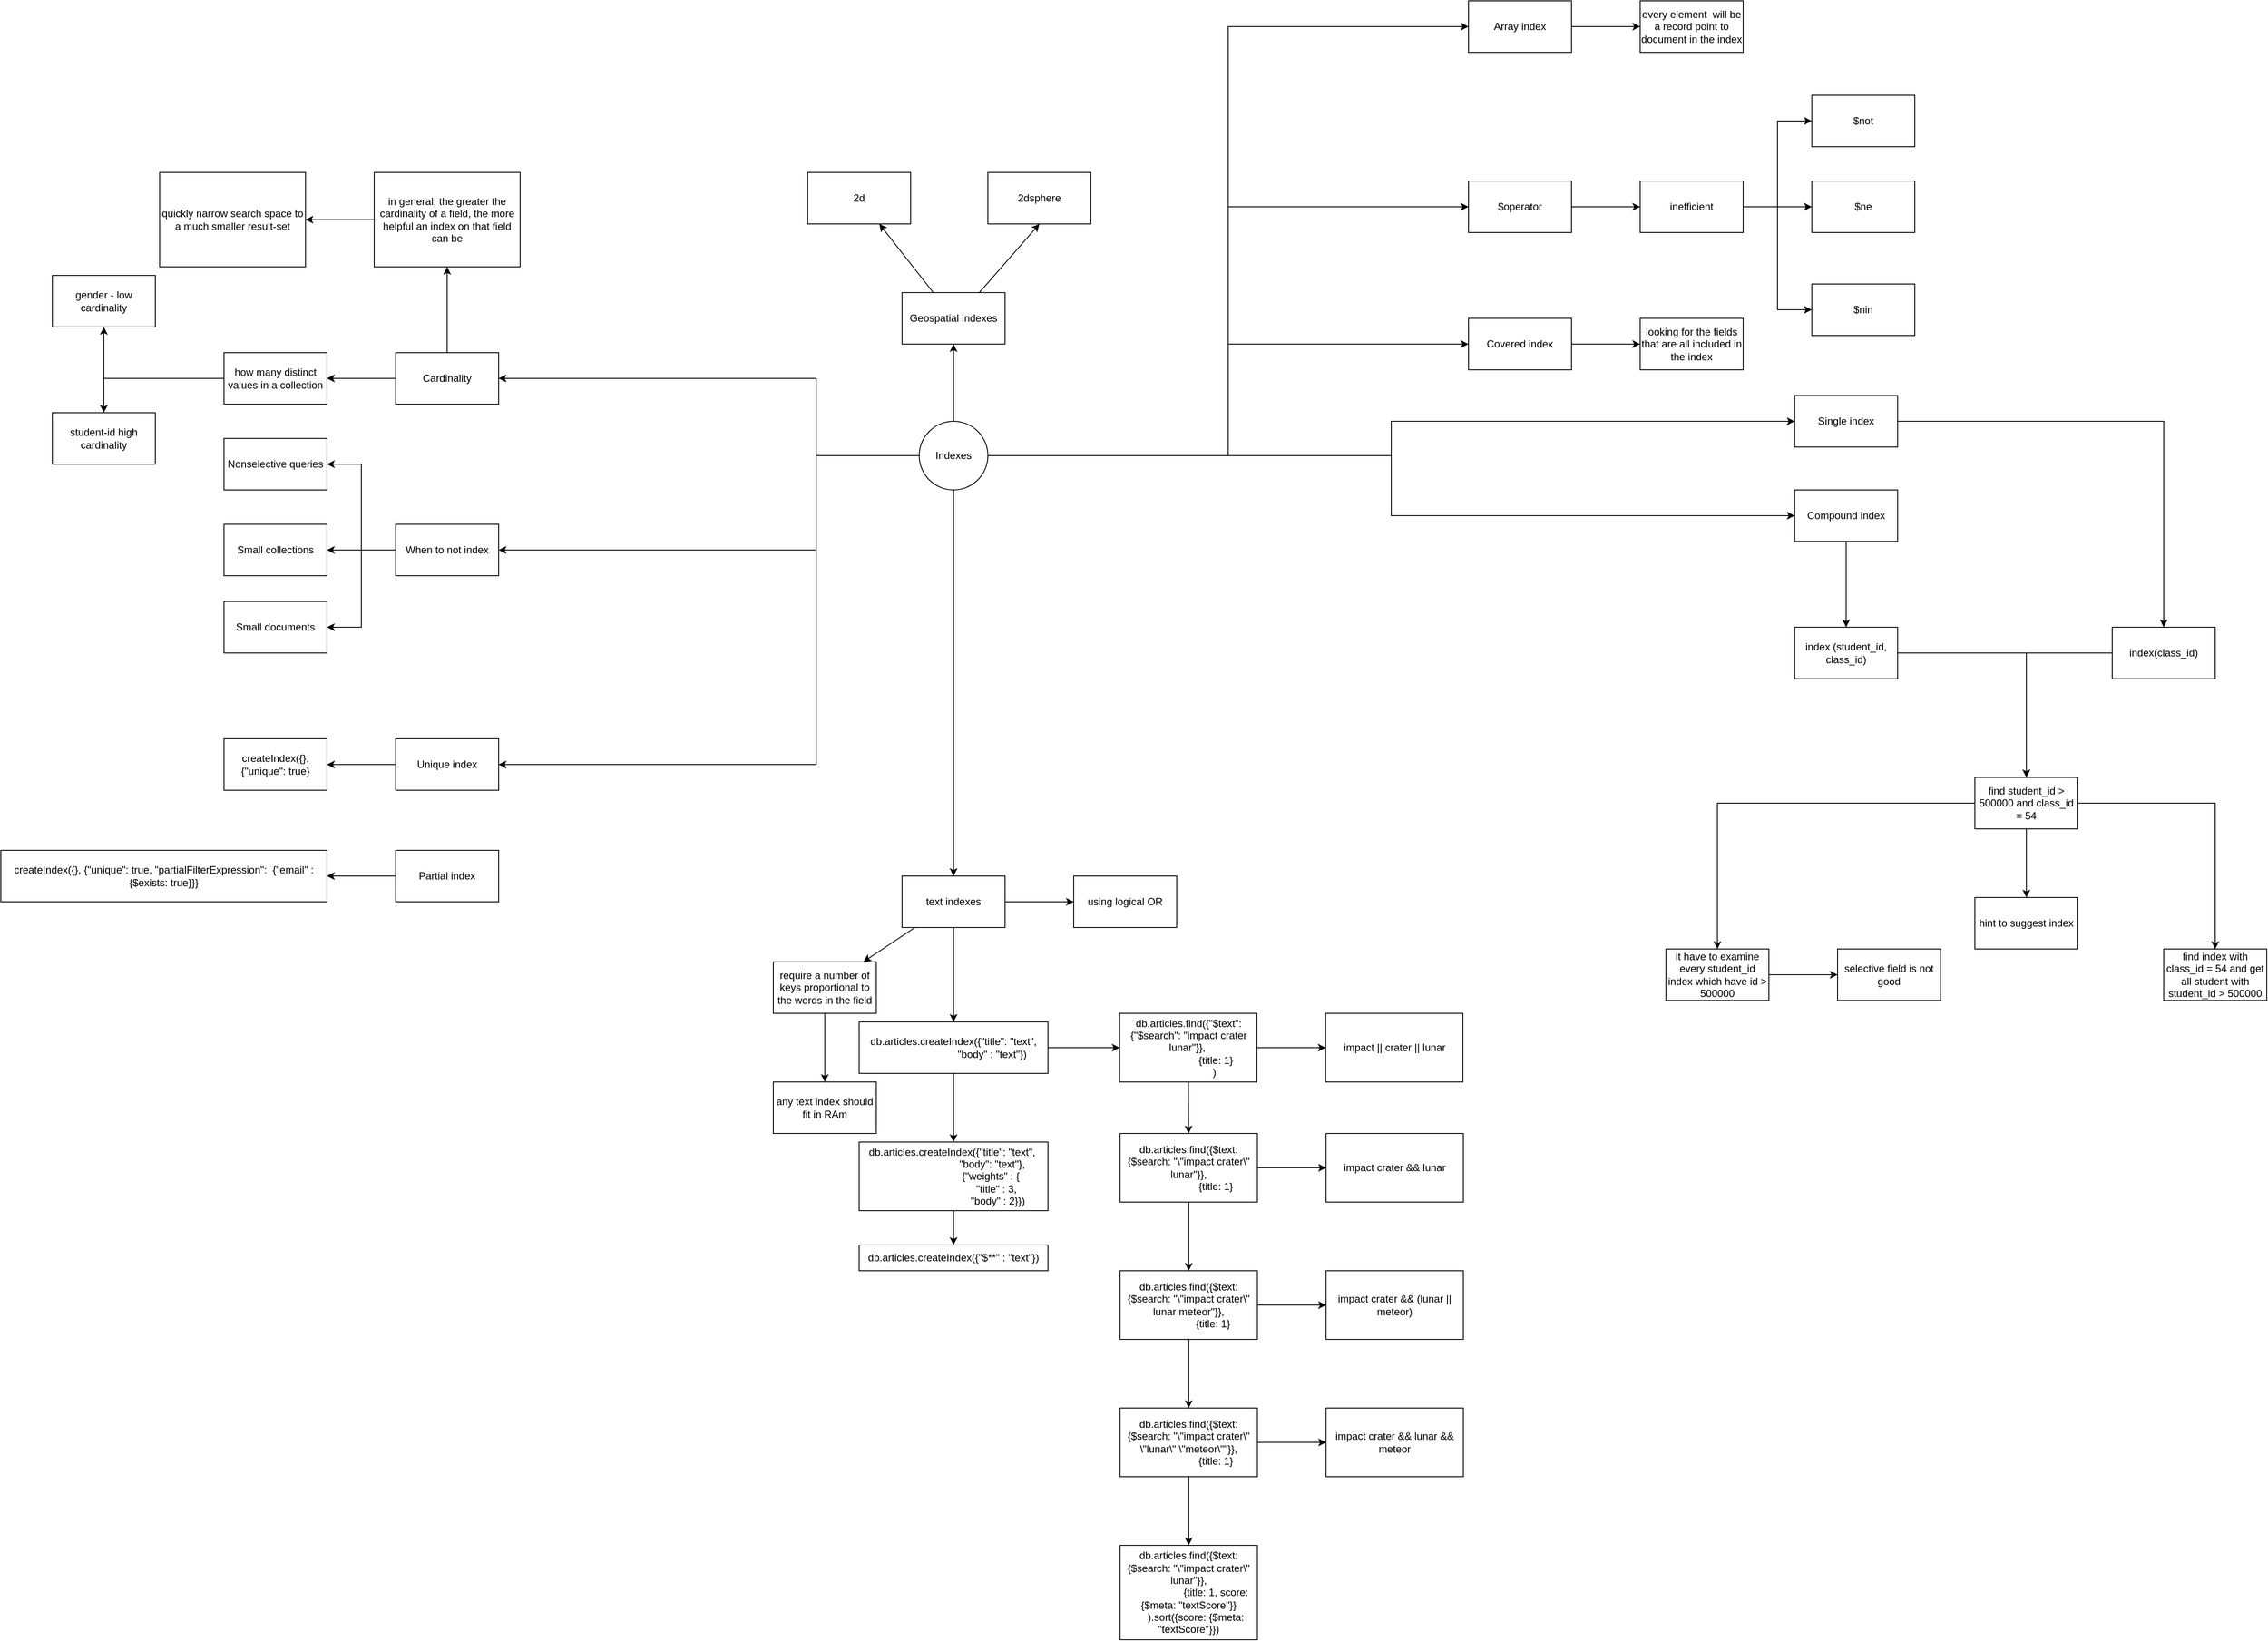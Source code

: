 <mxfile version="15.6.8" type="github">
  <diagram id="x9PyTD_l7O7jyfFpbdGn" name="Page-1">
    <mxGraphModel dx="2352" dy="1807" grid="1" gridSize="10" guides="1" tooltips="1" connect="1" arrows="1" fold="1" page="1" pageScale="1" pageWidth="827" pageHeight="1169" math="0" shadow="0">
      <root>
        <mxCell id="0" />
        <mxCell id="1" parent="0" />
        <mxCell id="wirbpDm7MOYZDWqs8vUN-19" style="edgeStyle=orthogonalEdgeStyle;rounded=0;orthogonalLoop=1;jettySize=auto;html=1;entryX=0.5;entryY=0;entryDx=0;entryDy=0;fontColor=default;" parent="1" source="wirbpDm7MOYZDWqs8vUN-1" target="wirbpDm7MOYZDWqs8vUN-17" edge="1">
          <mxGeometry relative="1" as="geometry" />
        </mxCell>
        <mxCell id="wirbpDm7MOYZDWqs8vUN-1" value="Single index" style="rounded=0;whiteSpace=wrap;html=1;fillColor=default;strokeColor=default;fontColor=default;" parent="1" vertex="1">
          <mxGeometry x="1200" y="140" width="120" height="60" as="geometry" />
        </mxCell>
        <mxCell id="wirbpDm7MOYZDWqs8vUN-3" style="edgeStyle=orthogonalEdgeStyle;rounded=0;orthogonalLoop=1;jettySize=auto;html=1;fontColor=default;" parent="1" source="wirbpDm7MOYZDWqs8vUN-2" target="wirbpDm7MOYZDWqs8vUN-1" edge="1">
          <mxGeometry relative="1" as="geometry" />
        </mxCell>
        <mxCell id="wirbpDm7MOYZDWqs8vUN-6" style="edgeStyle=orthogonalEdgeStyle;rounded=0;orthogonalLoop=1;jettySize=auto;html=1;entryX=0;entryY=0.5;entryDx=0;entryDy=0;fontColor=default;" parent="1" source="wirbpDm7MOYZDWqs8vUN-2" target="wirbpDm7MOYZDWqs8vUN-4" edge="1">
          <mxGeometry relative="1" as="geometry" />
        </mxCell>
        <mxCell id="wirbpDm7MOYZDWqs8vUN-26" style="edgeStyle=orthogonalEdgeStyle;rounded=0;orthogonalLoop=1;jettySize=auto;html=1;entryX=0;entryY=0.5;entryDx=0;entryDy=0;labelBackgroundColor=default;fontColor=default;strokeColor=default;" parent="1" source="wirbpDm7MOYZDWqs8vUN-2" target="wirbpDm7MOYZDWqs8vUN-25" edge="1">
          <mxGeometry relative="1" as="geometry" />
        </mxCell>
        <mxCell id="wirbpDm7MOYZDWqs8vUN-30" style="edgeStyle=orthogonalEdgeStyle;rounded=0;orthogonalLoop=1;jettySize=auto;html=1;entryX=0;entryY=0.5;entryDx=0;entryDy=0;labelBackgroundColor=default;fontColor=default;strokeColor=default;" parent="1" source="wirbpDm7MOYZDWqs8vUN-2" target="wirbpDm7MOYZDWqs8vUN-29" edge="1">
          <mxGeometry relative="1" as="geometry" />
        </mxCell>
        <mxCell id="wirbpDm7MOYZDWqs8vUN-42" style="edgeStyle=orthogonalEdgeStyle;rounded=0;orthogonalLoop=1;jettySize=auto;html=1;entryX=0;entryY=0.5;entryDx=0;entryDy=0;labelBackgroundColor=default;fontColor=default;strokeColor=default;" parent="1" source="wirbpDm7MOYZDWqs8vUN-2" target="wirbpDm7MOYZDWqs8vUN-39" edge="1">
          <mxGeometry relative="1" as="geometry" />
        </mxCell>
        <mxCell id="wirbpDm7MOYZDWqs8vUN-44" value="" style="edgeStyle=orthogonalEdgeStyle;rounded=0;orthogonalLoop=1;jettySize=auto;html=1;labelBackgroundColor=default;fontColor=default;strokeColor=default;" parent="1" source="wirbpDm7MOYZDWqs8vUN-2" target="wirbpDm7MOYZDWqs8vUN-43" edge="1">
          <mxGeometry relative="1" as="geometry">
            <Array as="points">
              <mxPoint x="60" y="210" />
              <mxPoint x="60" y="120" />
            </Array>
          </mxGeometry>
        </mxCell>
        <mxCell id="wirbpDm7MOYZDWqs8vUN-58" style="edgeStyle=orthogonalEdgeStyle;rounded=0;orthogonalLoop=1;jettySize=auto;html=1;entryX=1;entryY=0.5;entryDx=0;entryDy=0;labelBackgroundColor=default;fontColor=default;strokeColor=default;" parent="1" source="wirbpDm7MOYZDWqs8vUN-2" target="wirbpDm7MOYZDWqs8vUN-57" edge="1">
          <mxGeometry relative="1" as="geometry">
            <Array as="points">
              <mxPoint x="60" y="210" />
              <mxPoint x="60" y="320" />
            </Array>
          </mxGeometry>
        </mxCell>
        <mxCell id="wirbpDm7MOYZDWqs8vUN-66" style="edgeStyle=orthogonalEdgeStyle;rounded=0;orthogonalLoop=1;jettySize=auto;html=1;entryX=1;entryY=0.5;entryDx=0;entryDy=0;labelBackgroundColor=default;fontColor=default;strokeColor=default;" parent="1" source="wirbpDm7MOYZDWqs8vUN-2" target="wirbpDm7MOYZDWqs8vUN-65" edge="1">
          <mxGeometry relative="1" as="geometry">
            <Array as="points">
              <mxPoint x="60" y="210" />
              <mxPoint x="60" y="570" />
            </Array>
          </mxGeometry>
        </mxCell>
        <mxCell id="LC0DRSvPRicTg7k94NOp-2" value="" style="edgeStyle=orthogonalEdgeStyle;rounded=0;orthogonalLoop=1;jettySize=auto;html=1;" edge="1" parent="1" source="wirbpDm7MOYZDWqs8vUN-2" target="LC0DRSvPRicTg7k94NOp-1">
          <mxGeometry relative="1" as="geometry" />
        </mxCell>
        <mxCell id="LC0DRSvPRicTg7k94NOp-8" value="" style="edgeStyle=none;rounded=0;orthogonalLoop=1;jettySize=auto;html=1;" edge="1" parent="1" source="wirbpDm7MOYZDWqs8vUN-2" target="LC0DRSvPRicTg7k94NOp-7">
          <mxGeometry relative="1" as="geometry" />
        </mxCell>
        <mxCell id="wirbpDm7MOYZDWqs8vUN-2" value="Indexes" style="ellipse;whiteSpace=wrap;html=1;aspect=fixed;fillColor=default;strokeColor=default;fontColor=default;" parent="1" vertex="1">
          <mxGeometry x="180" y="170" width="80" height="80" as="geometry" />
        </mxCell>
        <mxCell id="wirbpDm7MOYZDWqs8vUN-8" value="" style="edgeStyle=orthogonalEdgeStyle;rounded=0;orthogonalLoop=1;jettySize=auto;html=1;fontColor=default;" parent="1" source="wirbpDm7MOYZDWqs8vUN-4" target="wirbpDm7MOYZDWqs8vUN-7" edge="1">
          <mxGeometry relative="1" as="geometry" />
        </mxCell>
        <mxCell id="wirbpDm7MOYZDWqs8vUN-4" value="Compound index" style="rounded=0;whiteSpace=wrap;html=1;fillColor=default;strokeColor=default;fontColor=default;" parent="1" vertex="1">
          <mxGeometry x="1200" y="250" width="120" height="60" as="geometry" />
        </mxCell>
        <mxCell id="wirbpDm7MOYZDWqs8vUN-10" value="" style="edgeStyle=orthogonalEdgeStyle;rounded=0;orthogonalLoop=1;jettySize=auto;html=1;fontColor=default;" parent="1" source="wirbpDm7MOYZDWqs8vUN-7" target="wirbpDm7MOYZDWqs8vUN-9" edge="1">
          <mxGeometry relative="1" as="geometry" />
        </mxCell>
        <mxCell id="wirbpDm7MOYZDWqs8vUN-7" value="index (student_id, class_id)" style="rounded=0;whiteSpace=wrap;html=1;fillColor=default;strokeColor=default;fontColor=default;" parent="1" vertex="1">
          <mxGeometry x="1200" y="410" width="120" height="60" as="geometry" />
        </mxCell>
        <mxCell id="wirbpDm7MOYZDWqs8vUN-12" value="" style="edgeStyle=orthogonalEdgeStyle;rounded=0;orthogonalLoop=1;jettySize=auto;html=1;fontColor=default;entryX=0.5;entryY=0;entryDx=0;entryDy=0;strokeColor=default;labelBackgroundColor=default;" parent="1" source="wirbpDm7MOYZDWqs8vUN-9" target="wirbpDm7MOYZDWqs8vUN-13" edge="1">
          <mxGeometry relative="1" as="geometry">
            <mxPoint x="1170" y="675" as="targetPoint" />
          </mxGeometry>
        </mxCell>
        <mxCell id="wirbpDm7MOYZDWqs8vUN-22" value="" style="edgeStyle=orthogonalEdgeStyle;rounded=0;orthogonalLoop=1;jettySize=auto;html=1;labelBackgroundColor=default;fontColor=default;strokeColor=default;" parent="1" source="wirbpDm7MOYZDWqs8vUN-9" target="wirbpDm7MOYZDWqs8vUN-21" edge="1">
          <mxGeometry relative="1" as="geometry" />
        </mxCell>
        <mxCell id="wirbpDm7MOYZDWqs8vUN-24" value="" style="edgeStyle=orthogonalEdgeStyle;rounded=0;orthogonalLoop=1;jettySize=auto;html=1;labelBackgroundColor=default;fontColor=default;strokeColor=default;" parent="1" source="wirbpDm7MOYZDWqs8vUN-9" target="wirbpDm7MOYZDWqs8vUN-23" edge="1">
          <mxGeometry relative="1" as="geometry" />
        </mxCell>
        <mxCell id="wirbpDm7MOYZDWqs8vUN-9" value="find student_id &amp;gt; 500000 and class_id = 54" style="rounded=0;whiteSpace=wrap;html=1;fillColor=default;strokeColor=default;fontColor=default;" parent="1" vertex="1">
          <mxGeometry x="1410" y="585" width="120" height="60" as="geometry" />
        </mxCell>
        <mxCell id="wirbpDm7MOYZDWqs8vUN-16" value="" style="edgeStyle=orthogonalEdgeStyle;rounded=0;orthogonalLoop=1;jettySize=auto;html=1;fontColor=default;strokeColor=default;labelBackgroundColor=default;" parent="1" source="wirbpDm7MOYZDWqs8vUN-13" target="wirbpDm7MOYZDWqs8vUN-15" edge="1">
          <mxGeometry relative="1" as="geometry" />
        </mxCell>
        <mxCell id="wirbpDm7MOYZDWqs8vUN-13" value="it have to examine every student_id index which have id &amp;gt; 500000" style="rounded=0;whiteSpace=wrap;html=1;fillColor=default;strokeColor=default;fontColor=default;labelBackgroundColor=default;" parent="1" vertex="1">
          <mxGeometry x="1050" y="785" width="120" height="60" as="geometry" />
        </mxCell>
        <mxCell id="wirbpDm7MOYZDWqs8vUN-15" value="selective field is not good" style="rounded=0;whiteSpace=wrap;html=1;fillColor=default;strokeColor=default;fontColor=default;labelBackgroundColor=default;" parent="1" vertex="1">
          <mxGeometry x="1250" y="785" width="120" height="60" as="geometry" />
        </mxCell>
        <mxCell id="wirbpDm7MOYZDWqs8vUN-20" style="edgeStyle=orthogonalEdgeStyle;rounded=0;orthogonalLoop=1;jettySize=auto;html=1;entryX=0.5;entryY=0;entryDx=0;entryDy=0;labelBackgroundColor=default;fontColor=default;strokeColor=default;" parent="1" source="wirbpDm7MOYZDWqs8vUN-17" target="wirbpDm7MOYZDWqs8vUN-9" edge="1">
          <mxGeometry relative="1" as="geometry" />
        </mxCell>
        <mxCell id="wirbpDm7MOYZDWqs8vUN-17" value="index(class_id)" style="rounded=0;whiteSpace=wrap;html=1;fillColor=default;strokeColor=default;fontColor=default;" parent="1" vertex="1">
          <mxGeometry x="1570" y="410" width="120" height="60" as="geometry" />
        </mxCell>
        <mxCell id="wirbpDm7MOYZDWqs8vUN-21" value="find index with class_id = 54 and get all student with student_id &amp;gt; 500000" style="rounded=0;whiteSpace=wrap;html=1;fillColor=default;strokeColor=default;fontColor=default;" parent="1" vertex="1">
          <mxGeometry x="1630" y="785" width="120" height="60" as="geometry" />
        </mxCell>
        <mxCell id="wirbpDm7MOYZDWqs8vUN-23" value="hint to suggest index" style="rounded=0;whiteSpace=wrap;html=1;fillColor=default;strokeColor=default;fontColor=default;" parent="1" vertex="1">
          <mxGeometry x="1410" y="725" width="120" height="60" as="geometry" />
        </mxCell>
        <mxCell id="wirbpDm7MOYZDWqs8vUN-28" value="" style="edgeStyle=orthogonalEdgeStyle;rounded=0;orthogonalLoop=1;jettySize=auto;html=1;labelBackgroundColor=default;fontColor=default;strokeColor=default;" parent="1" source="wirbpDm7MOYZDWqs8vUN-25" target="wirbpDm7MOYZDWqs8vUN-27" edge="1">
          <mxGeometry relative="1" as="geometry" />
        </mxCell>
        <mxCell id="wirbpDm7MOYZDWqs8vUN-25" value="Covered index" style="rounded=0;whiteSpace=wrap;html=1;fillColor=default;strokeColor=default;fontColor=default;" parent="1" vertex="1">
          <mxGeometry x="820" y="50" width="120" height="60" as="geometry" />
        </mxCell>
        <mxCell id="wirbpDm7MOYZDWqs8vUN-27" value="looking for the fields that are all included in the index" style="rounded=0;whiteSpace=wrap;html=1;fillColor=default;strokeColor=default;fontColor=default;" parent="1" vertex="1">
          <mxGeometry x="1020" y="50" width="120" height="60" as="geometry" />
        </mxCell>
        <mxCell id="wirbpDm7MOYZDWqs8vUN-32" value="" style="edgeStyle=orthogonalEdgeStyle;rounded=0;orthogonalLoop=1;jettySize=auto;html=1;labelBackgroundColor=default;fontColor=default;strokeColor=default;" parent="1" source="wirbpDm7MOYZDWqs8vUN-29" target="wirbpDm7MOYZDWqs8vUN-31" edge="1">
          <mxGeometry relative="1" as="geometry" />
        </mxCell>
        <mxCell id="wirbpDm7MOYZDWqs8vUN-29" value="$operator" style="rounded=0;whiteSpace=wrap;html=1;fillColor=default;strokeColor=default;fontColor=default;" parent="1" vertex="1">
          <mxGeometry x="820" y="-110" width="120" height="60" as="geometry" />
        </mxCell>
        <mxCell id="wirbpDm7MOYZDWqs8vUN-34" value="" style="edgeStyle=orthogonalEdgeStyle;rounded=0;orthogonalLoop=1;jettySize=auto;html=1;labelBackgroundColor=default;fontColor=default;strokeColor=default;" parent="1" source="wirbpDm7MOYZDWqs8vUN-31" target="wirbpDm7MOYZDWqs8vUN-33" edge="1">
          <mxGeometry relative="1" as="geometry" />
        </mxCell>
        <mxCell id="wirbpDm7MOYZDWqs8vUN-37" style="edgeStyle=orthogonalEdgeStyle;rounded=0;orthogonalLoop=1;jettySize=auto;html=1;entryX=0;entryY=0.5;entryDx=0;entryDy=0;labelBackgroundColor=default;fontColor=default;strokeColor=default;" parent="1" source="wirbpDm7MOYZDWqs8vUN-31" target="wirbpDm7MOYZDWqs8vUN-35" edge="1">
          <mxGeometry relative="1" as="geometry" />
        </mxCell>
        <mxCell id="wirbpDm7MOYZDWqs8vUN-38" style="edgeStyle=orthogonalEdgeStyle;rounded=0;orthogonalLoop=1;jettySize=auto;html=1;entryX=0;entryY=0.5;entryDx=0;entryDy=0;labelBackgroundColor=default;fontColor=default;strokeColor=default;" parent="1" source="wirbpDm7MOYZDWqs8vUN-31" target="wirbpDm7MOYZDWqs8vUN-36" edge="1">
          <mxGeometry relative="1" as="geometry" />
        </mxCell>
        <mxCell id="wirbpDm7MOYZDWqs8vUN-31" value="inefficient" style="rounded=0;whiteSpace=wrap;html=1;fillColor=default;strokeColor=default;fontColor=default;" parent="1" vertex="1">
          <mxGeometry x="1020" y="-110" width="120" height="60" as="geometry" />
        </mxCell>
        <mxCell id="wirbpDm7MOYZDWqs8vUN-33" value="$ne" style="rounded=0;whiteSpace=wrap;html=1;fillColor=default;strokeColor=default;fontColor=default;" parent="1" vertex="1">
          <mxGeometry x="1220" y="-110" width="120" height="60" as="geometry" />
        </mxCell>
        <mxCell id="wirbpDm7MOYZDWqs8vUN-35" value="$not" style="rounded=0;whiteSpace=wrap;html=1;fillColor=default;strokeColor=default;fontColor=default;" parent="1" vertex="1">
          <mxGeometry x="1220" y="-210" width="120" height="60" as="geometry" />
        </mxCell>
        <mxCell id="wirbpDm7MOYZDWqs8vUN-36" value="$nin" style="rounded=0;whiteSpace=wrap;html=1;fillColor=default;strokeColor=default;fontColor=default;" parent="1" vertex="1">
          <mxGeometry x="1220" y="10" width="120" height="60" as="geometry" />
        </mxCell>
        <mxCell id="wirbpDm7MOYZDWqs8vUN-41" value="" style="edgeStyle=orthogonalEdgeStyle;rounded=0;orthogonalLoop=1;jettySize=auto;html=1;labelBackgroundColor=default;fontColor=default;strokeColor=default;" parent="1" source="wirbpDm7MOYZDWqs8vUN-39" target="wirbpDm7MOYZDWqs8vUN-40" edge="1">
          <mxGeometry relative="1" as="geometry" />
        </mxCell>
        <mxCell id="wirbpDm7MOYZDWqs8vUN-39" value="Array index" style="rounded=0;whiteSpace=wrap;html=1;fillColor=default;strokeColor=default;fontColor=default;" parent="1" vertex="1">
          <mxGeometry x="820" y="-320" width="120" height="60" as="geometry" />
        </mxCell>
        <mxCell id="wirbpDm7MOYZDWqs8vUN-40" value="every element&amp;nbsp; will be a record point to document in the index" style="rounded=0;whiteSpace=wrap;html=1;fillColor=default;strokeColor=default;fontColor=default;" parent="1" vertex="1">
          <mxGeometry x="1020" y="-320" width="120" height="60" as="geometry" />
        </mxCell>
        <mxCell id="wirbpDm7MOYZDWqs8vUN-46" value="" style="edgeStyle=orthogonalEdgeStyle;rounded=0;orthogonalLoop=1;jettySize=auto;html=1;labelBackgroundColor=default;fontColor=default;strokeColor=default;" parent="1" source="wirbpDm7MOYZDWqs8vUN-43" target="wirbpDm7MOYZDWqs8vUN-45" edge="1">
          <mxGeometry relative="1" as="geometry" />
        </mxCell>
        <mxCell id="wirbpDm7MOYZDWqs8vUN-53" value="" style="edgeStyle=orthogonalEdgeStyle;rounded=0;orthogonalLoop=1;jettySize=auto;html=1;labelBackgroundColor=default;fontColor=default;strokeColor=default;" parent="1" source="wirbpDm7MOYZDWqs8vUN-43" target="wirbpDm7MOYZDWqs8vUN-52" edge="1">
          <mxGeometry relative="1" as="geometry" />
        </mxCell>
        <mxCell id="wirbpDm7MOYZDWqs8vUN-43" value="Cardinality" style="whiteSpace=wrap;html=1;fillColor=default;strokeColor=default;fontColor=default;" parent="1" vertex="1">
          <mxGeometry x="-430" y="90" width="120" height="60" as="geometry" />
        </mxCell>
        <mxCell id="wirbpDm7MOYZDWqs8vUN-48" value="" style="edgeStyle=orthogonalEdgeStyle;rounded=0;orthogonalLoop=1;jettySize=auto;html=1;labelBackgroundColor=default;fontColor=default;strokeColor=default;" parent="1" source="wirbpDm7MOYZDWqs8vUN-45" target="wirbpDm7MOYZDWqs8vUN-47" edge="1">
          <mxGeometry relative="1" as="geometry" />
        </mxCell>
        <mxCell id="wirbpDm7MOYZDWqs8vUN-51" style="edgeStyle=orthogonalEdgeStyle;rounded=0;orthogonalLoop=1;jettySize=auto;html=1;entryX=0.5;entryY=0;entryDx=0;entryDy=0;labelBackgroundColor=default;fontColor=default;strokeColor=default;" parent="1" source="wirbpDm7MOYZDWqs8vUN-45" target="wirbpDm7MOYZDWqs8vUN-50" edge="1">
          <mxGeometry relative="1" as="geometry" />
        </mxCell>
        <mxCell id="wirbpDm7MOYZDWqs8vUN-45" value="how many distinct values in a collection" style="whiteSpace=wrap;html=1;fillColor=default;strokeColor=default;fontColor=default;" parent="1" vertex="1">
          <mxGeometry x="-630" y="90" width="120" height="60" as="geometry" />
        </mxCell>
        <mxCell id="wirbpDm7MOYZDWqs8vUN-47" value="gender - low cardinality" style="whiteSpace=wrap;html=1;fillColor=default;strokeColor=default;fontColor=default;" parent="1" vertex="1">
          <mxGeometry x="-830" width="120" height="60" as="geometry" />
        </mxCell>
        <mxCell id="wirbpDm7MOYZDWqs8vUN-50" value="student-id high cardinality" style="whiteSpace=wrap;html=1;fillColor=default;strokeColor=default;fontColor=default;" parent="1" vertex="1">
          <mxGeometry x="-830" y="160" width="120" height="60" as="geometry" />
        </mxCell>
        <mxCell id="wirbpDm7MOYZDWqs8vUN-56" value="" style="edgeStyle=orthogonalEdgeStyle;rounded=0;orthogonalLoop=1;jettySize=auto;html=1;labelBackgroundColor=default;fontColor=default;strokeColor=default;" parent="1" source="wirbpDm7MOYZDWqs8vUN-52" target="wirbpDm7MOYZDWqs8vUN-55" edge="1">
          <mxGeometry relative="1" as="geometry" />
        </mxCell>
        <mxCell id="wirbpDm7MOYZDWqs8vUN-52" value="in general, the greater the cardinality of a field, the more helpful an index on that field can be" style="whiteSpace=wrap;html=1;fillColor=default;strokeColor=default;fontColor=default;" parent="1" vertex="1">
          <mxGeometry x="-455" y="-120" width="170" height="110" as="geometry" />
        </mxCell>
        <mxCell id="wirbpDm7MOYZDWqs8vUN-55" value="quickly narrow search space to a much smaller result-set" style="whiteSpace=wrap;html=1;fillColor=default;strokeColor=default;fontColor=default;" parent="1" vertex="1">
          <mxGeometry x="-705" y="-120" width="170" height="110" as="geometry" />
        </mxCell>
        <mxCell id="wirbpDm7MOYZDWqs8vUN-60" value="" style="edgeStyle=orthogonalEdgeStyle;rounded=0;orthogonalLoop=1;jettySize=auto;html=1;labelBackgroundColor=default;fontColor=default;strokeColor=default;" parent="1" source="wirbpDm7MOYZDWqs8vUN-57" target="wirbpDm7MOYZDWqs8vUN-59" edge="1">
          <mxGeometry relative="1" as="geometry" />
        </mxCell>
        <mxCell id="wirbpDm7MOYZDWqs8vUN-62" style="edgeStyle=orthogonalEdgeStyle;rounded=0;orthogonalLoop=1;jettySize=auto;html=1;entryX=1;entryY=0.5;entryDx=0;entryDy=0;labelBackgroundColor=default;fontColor=default;strokeColor=default;" parent="1" source="wirbpDm7MOYZDWqs8vUN-57" target="wirbpDm7MOYZDWqs8vUN-61" edge="1">
          <mxGeometry relative="1" as="geometry" />
        </mxCell>
        <mxCell id="wirbpDm7MOYZDWqs8vUN-64" style="edgeStyle=orthogonalEdgeStyle;rounded=0;orthogonalLoop=1;jettySize=auto;html=1;entryX=1;entryY=0.5;entryDx=0;entryDy=0;labelBackgroundColor=default;fontColor=default;strokeColor=default;" parent="1" source="wirbpDm7MOYZDWqs8vUN-57" target="wirbpDm7MOYZDWqs8vUN-63" edge="1">
          <mxGeometry relative="1" as="geometry" />
        </mxCell>
        <mxCell id="wirbpDm7MOYZDWqs8vUN-57" value="When to not index" style="whiteSpace=wrap;html=1;fillColor=default;strokeColor=default;fontColor=default;" parent="1" vertex="1">
          <mxGeometry x="-430" y="290" width="120" height="60" as="geometry" />
        </mxCell>
        <mxCell id="wirbpDm7MOYZDWqs8vUN-59" value="Small collections" style="whiteSpace=wrap;html=1;fillColor=default;strokeColor=default;fontColor=default;" parent="1" vertex="1">
          <mxGeometry x="-630" y="290" width="120" height="60" as="geometry" />
        </mxCell>
        <mxCell id="wirbpDm7MOYZDWqs8vUN-61" value="Small documents" style="whiteSpace=wrap;html=1;fillColor=default;strokeColor=default;fontColor=default;" parent="1" vertex="1">
          <mxGeometry x="-630" y="380" width="120" height="60" as="geometry" />
        </mxCell>
        <mxCell id="wirbpDm7MOYZDWqs8vUN-63" value="Nonselective queries" style="whiteSpace=wrap;html=1;fillColor=default;strokeColor=default;fontColor=default;" parent="1" vertex="1">
          <mxGeometry x="-630" y="190" width="120" height="60" as="geometry" />
        </mxCell>
        <mxCell id="wirbpDm7MOYZDWqs8vUN-68" value="" style="edgeStyle=orthogonalEdgeStyle;rounded=0;orthogonalLoop=1;jettySize=auto;html=1;labelBackgroundColor=default;fontColor=default;strokeColor=default;" parent="1" source="wirbpDm7MOYZDWqs8vUN-65" target="wirbpDm7MOYZDWqs8vUN-67" edge="1">
          <mxGeometry relative="1" as="geometry" />
        </mxCell>
        <mxCell id="wirbpDm7MOYZDWqs8vUN-65" value="Unique index" style="whiteSpace=wrap;html=1;fillColor=default;strokeColor=default;fontColor=default;" parent="1" vertex="1">
          <mxGeometry x="-430" y="540" width="120" height="60" as="geometry" />
        </mxCell>
        <mxCell id="wirbpDm7MOYZDWqs8vUN-67" value="createIndex({}, {&quot;unique&quot;: true}" style="whiteSpace=wrap;html=1;fillColor=default;strokeColor=default;fontColor=default;" parent="1" vertex="1">
          <mxGeometry x="-630" y="540" width="120" height="60" as="geometry" />
        </mxCell>
        <mxCell id="wirbpDm7MOYZDWqs8vUN-71" value="" style="edgeStyle=orthogonalEdgeStyle;rounded=0;orthogonalLoop=1;jettySize=auto;html=1;labelBackgroundColor=default;fontColor=default;strokeColor=default;" parent="1" source="wirbpDm7MOYZDWqs8vUN-69" target="wirbpDm7MOYZDWqs8vUN-70" edge="1">
          <mxGeometry relative="1" as="geometry" />
        </mxCell>
        <mxCell id="wirbpDm7MOYZDWqs8vUN-69" value="Partial index" style="whiteSpace=wrap;html=1;fillColor=default;strokeColor=default;fontColor=default;" parent="1" vertex="1">
          <mxGeometry x="-430" y="670" width="120" height="60" as="geometry" />
        </mxCell>
        <mxCell id="wirbpDm7MOYZDWqs8vUN-70" value="createIndex({}, {&quot;unique&quot;: true, &quot;partialFilterExpression&quot;:&amp;nbsp; {&quot;email&quot; : {$exists: true}}}" style="whiteSpace=wrap;html=1;fillColor=default;strokeColor=default;fontColor=default;" parent="1" vertex="1">
          <mxGeometry x="-890" y="670" width="380" height="60" as="geometry" />
        </mxCell>
        <mxCell id="LC0DRSvPRicTg7k94NOp-4" value="" style="rounded=0;orthogonalLoop=1;jettySize=auto;html=1;" edge="1" parent="1" source="LC0DRSvPRicTg7k94NOp-1" target="LC0DRSvPRicTg7k94NOp-3">
          <mxGeometry relative="1" as="geometry" />
        </mxCell>
        <mxCell id="LC0DRSvPRicTg7k94NOp-6" style="edgeStyle=none;rounded=0;orthogonalLoop=1;jettySize=auto;html=1;exitX=0.75;exitY=0;exitDx=0;exitDy=0;entryX=0.5;entryY=1;entryDx=0;entryDy=0;" edge="1" parent="1" source="LC0DRSvPRicTg7k94NOp-1" target="LC0DRSvPRicTg7k94NOp-5">
          <mxGeometry relative="1" as="geometry" />
        </mxCell>
        <mxCell id="LC0DRSvPRicTg7k94NOp-1" value="Geospatial indexes" style="whiteSpace=wrap;html=1;" vertex="1" parent="1">
          <mxGeometry x="160" y="20" width="120" height="60" as="geometry" />
        </mxCell>
        <mxCell id="LC0DRSvPRicTg7k94NOp-3" value="2d" style="whiteSpace=wrap;html=1;" vertex="1" parent="1">
          <mxGeometry x="50" y="-120" width="120" height="60" as="geometry" />
        </mxCell>
        <mxCell id="LC0DRSvPRicTg7k94NOp-5" value="2dsphere" style="whiteSpace=wrap;html=1;" vertex="1" parent="1">
          <mxGeometry x="260" y="-120" width="120" height="60" as="geometry" />
        </mxCell>
        <mxCell id="LC0DRSvPRicTg7k94NOp-10" value="" style="edgeStyle=none;rounded=0;orthogonalLoop=1;jettySize=auto;html=1;" edge="1" parent="1" source="LC0DRSvPRicTg7k94NOp-7" target="LC0DRSvPRicTg7k94NOp-9">
          <mxGeometry relative="1" as="geometry" />
        </mxCell>
        <mxCell id="LC0DRSvPRicTg7k94NOp-14" value="" style="edgeStyle=none;rounded=0;orthogonalLoop=1;jettySize=auto;html=1;" edge="1" parent="1" source="LC0DRSvPRicTg7k94NOp-7" target="LC0DRSvPRicTg7k94NOp-13">
          <mxGeometry relative="1" as="geometry" />
        </mxCell>
        <mxCell id="LC0DRSvPRicTg7k94NOp-22" value="" style="edgeStyle=none;rounded=0;orthogonalLoop=1;jettySize=auto;html=1;" edge="1" parent="1" source="LC0DRSvPRicTg7k94NOp-7" target="LC0DRSvPRicTg7k94NOp-21">
          <mxGeometry relative="1" as="geometry" />
        </mxCell>
        <mxCell id="LC0DRSvPRicTg7k94NOp-7" value="text indexes" style="whiteSpace=wrap;html=1;" vertex="1" parent="1">
          <mxGeometry x="160" y="700" width="120" height="60" as="geometry" />
        </mxCell>
        <mxCell id="LC0DRSvPRicTg7k94NOp-12" value="" style="edgeStyle=none;rounded=0;orthogonalLoop=1;jettySize=auto;html=1;" edge="1" parent="1" source="LC0DRSvPRicTg7k94NOp-9" target="LC0DRSvPRicTg7k94NOp-11">
          <mxGeometry relative="1" as="geometry" />
        </mxCell>
        <mxCell id="LC0DRSvPRicTg7k94NOp-9" value="require a number of keys proportional to the words in the field" style="whiteSpace=wrap;html=1;" vertex="1" parent="1">
          <mxGeometry x="10" y="800" width="120" height="60" as="geometry" />
        </mxCell>
        <mxCell id="LC0DRSvPRicTg7k94NOp-11" value="any text index should fit in RAm" style="whiteSpace=wrap;html=1;" vertex="1" parent="1">
          <mxGeometry x="10" y="940" width="120" height="60" as="geometry" />
        </mxCell>
        <mxCell id="LC0DRSvPRicTg7k94NOp-16" value="" style="edgeStyle=none;rounded=0;orthogonalLoop=1;jettySize=auto;html=1;" edge="1" parent="1" source="LC0DRSvPRicTg7k94NOp-13" target="LC0DRSvPRicTg7k94NOp-15">
          <mxGeometry relative="1" as="geometry" />
        </mxCell>
        <mxCell id="LC0DRSvPRicTg7k94NOp-20" value="" style="edgeStyle=none;rounded=0;orthogonalLoop=1;jettySize=auto;html=1;" edge="1" parent="1" source="LC0DRSvPRicTg7k94NOp-13" target="LC0DRSvPRicTg7k94NOp-19">
          <mxGeometry relative="1" as="geometry" />
        </mxCell>
        <mxCell id="LC0DRSvPRicTg7k94NOp-13" value="&lt;div&gt;db.articles.createIndex({&quot;title&quot;: &quot;text&quot;,&lt;/div&gt;&lt;div&gt;&amp;nbsp; &amp;nbsp; &amp;nbsp; &amp;nbsp; &amp;nbsp; &amp;nbsp; &amp;nbsp; &amp;nbsp; &amp;nbsp; &amp;nbsp; &amp;nbsp; &amp;nbsp; &amp;nbsp; &amp;nbsp;&quot;body&quot; : &quot;text&quot;})&lt;/div&gt;" style="whiteSpace=wrap;html=1;" vertex="1" parent="1">
          <mxGeometry x="110" y="870" width="220" height="60" as="geometry" />
        </mxCell>
        <mxCell id="LC0DRSvPRicTg7k94NOp-18" value="" style="edgeStyle=none;rounded=0;orthogonalLoop=1;jettySize=auto;html=1;" edge="1" parent="1" source="LC0DRSvPRicTg7k94NOp-15" target="LC0DRSvPRicTg7k94NOp-17">
          <mxGeometry relative="1" as="geometry" />
        </mxCell>
        <mxCell id="LC0DRSvPRicTg7k94NOp-15" value="&lt;div&gt;db.articles.createIndex({&quot;title&quot;: &quot;text&quot;,&amp;nbsp;&lt;/div&gt;&lt;div&gt;&amp;nbsp; &amp;nbsp; &amp;nbsp; &amp;nbsp; &amp;nbsp; &amp;nbsp; &amp;nbsp; &amp;nbsp; &amp;nbsp; &amp;nbsp; &amp;nbsp; &amp;nbsp; &amp;nbsp; &amp;nbsp;&quot;body&quot;: &quot;text&quot;},&lt;/div&gt;&lt;div&gt;&amp;nbsp; &amp;nbsp; &amp;nbsp; &amp;nbsp; &amp;nbsp; &amp;nbsp; &amp;nbsp; &amp;nbsp; &amp;nbsp; &amp;nbsp; &amp;nbsp; &amp;nbsp; &amp;nbsp; {&quot;weights&quot; : {&lt;/div&gt;&lt;div&gt;&amp;nbsp; &amp;nbsp; &amp;nbsp; &amp;nbsp; &amp;nbsp; &amp;nbsp; &amp;nbsp; &amp;nbsp; &amp;nbsp; &amp;nbsp; &amp;nbsp; &amp;nbsp; &amp;nbsp; &amp;nbsp; &amp;nbsp; &amp;nbsp;&quot;title&quot; : 3,&amp;nbsp;&lt;/div&gt;&lt;div&gt;&amp;nbsp; &amp;nbsp; &amp;nbsp; &amp;nbsp; &amp;nbsp; &amp;nbsp; &amp;nbsp; &amp;nbsp; &amp;nbsp; &amp;nbsp; &amp;nbsp; &amp;nbsp; &amp;nbsp; &amp;nbsp; &amp;nbsp; &amp;nbsp;&quot;body&quot; : 2}})&lt;/div&gt;" style="whiteSpace=wrap;html=1;" vertex="1" parent="1">
          <mxGeometry x="110" y="1010" width="220" height="80" as="geometry" />
        </mxCell>
        <mxCell id="LC0DRSvPRicTg7k94NOp-17" value="db.articles.createIndex({&quot;$**&quot; : &quot;text&quot;})" style="whiteSpace=wrap;html=1;" vertex="1" parent="1">
          <mxGeometry x="110" y="1130" width="220" height="30" as="geometry" />
        </mxCell>
        <mxCell id="LC0DRSvPRicTg7k94NOp-24" value="" style="edgeStyle=none;rounded=0;orthogonalLoop=1;jettySize=auto;html=1;" edge="1" parent="1" source="LC0DRSvPRicTg7k94NOp-19" target="LC0DRSvPRicTg7k94NOp-23">
          <mxGeometry relative="1" as="geometry" />
        </mxCell>
        <mxCell id="LC0DRSvPRicTg7k94NOp-26" value="" style="edgeStyle=none;rounded=0;orthogonalLoop=1;jettySize=auto;html=1;" edge="1" parent="1" source="LC0DRSvPRicTg7k94NOp-19" target="LC0DRSvPRicTg7k94NOp-25">
          <mxGeometry relative="1" as="geometry" />
        </mxCell>
        <mxCell id="LC0DRSvPRicTg7k94NOp-19" value="db.articles.find({&quot;$text&quot;: {&quot;$search&quot;: &quot;impact crater lunar&quot;}}, &#xa;                   {title: 1}&#xa;                  )" style="whiteSpace=wrap;html=1;" vertex="1" parent="1">
          <mxGeometry x="413.5" y="860" width="160" height="80" as="geometry" />
        </mxCell>
        <mxCell id="LC0DRSvPRicTg7k94NOp-21" value="using logical OR" style="whiteSpace=wrap;html=1;" vertex="1" parent="1">
          <mxGeometry x="360" y="700" width="120" height="60" as="geometry" />
        </mxCell>
        <mxCell id="LC0DRSvPRicTg7k94NOp-23" value="impact || crater || lunar" style="whiteSpace=wrap;html=1;" vertex="1" parent="1">
          <mxGeometry x="653.5" y="860" width="160" height="80" as="geometry" />
        </mxCell>
        <mxCell id="LC0DRSvPRicTg7k94NOp-28" value="" style="edgeStyle=none;rounded=0;orthogonalLoop=1;jettySize=auto;html=1;" edge="1" parent="1" source="LC0DRSvPRicTg7k94NOp-25" target="LC0DRSvPRicTg7k94NOp-27">
          <mxGeometry relative="1" as="geometry" />
        </mxCell>
        <mxCell id="LC0DRSvPRicTg7k94NOp-30" value="" style="edgeStyle=none;rounded=0;orthogonalLoop=1;jettySize=auto;html=1;" edge="1" parent="1" source="LC0DRSvPRicTg7k94NOp-25" target="LC0DRSvPRicTg7k94NOp-29">
          <mxGeometry relative="1" as="geometry" />
        </mxCell>
        <mxCell id="LC0DRSvPRicTg7k94NOp-25" value="&lt;div&gt;db.articles.find({$text: {$search: &quot;\&quot;impact crater\&quot; lunar&quot;}},&lt;/div&gt;&lt;div&gt;&amp;nbsp; &amp;nbsp; &amp;nbsp; &amp;nbsp; &amp;nbsp; &amp;nbsp; &amp;nbsp; &amp;nbsp; &amp;nbsp; &amp;nbsp;{title: 1}&lt;/div&gt;" style="whiteSpace=wrap;html=1;" vertex="1" parent="1">
          <mxGeometry x="414" y="1000" width="160" height="80" as="geometry" />
        </mxCell>
        <mxCell id="LC0DRSvPRicTg7k94NOp-27" value="impact crater &amp;amp;&amp;amp; lunar" style="whiteSpace=wrap;html=1;" vertex="1" parent="1">
          <mxGeometry x="654" y="1000" width="160" height="80" as="geometry" />
        </mxCell>
        <mxCell id="LC0DRSvPRicTg7k94NOp-32" value="" style="edgeStyle=none;rounded=0;orthogonalLoop=1;jettySize=auto;html=1;" edge="1" parent="1" source="LC0DRSvPRicTg7k94NOp-29" target="LC0DRSvPRicTg7k94NOp-31">
          <mxGeometry relative="1" as="geometry" />
        </mxCell>
        <mxCell id="LC0DRSvPRicTg7k94NOp-34" value="" style="edgeStyle=none;rounded=0;orthogonalLoop=1;jettySize=auto;html=1;" edge="1" parent="1" source="LC0DRSvPRicTg7k94NOp-29" target="LC0DRSvPRicTg7k94NOp-33">
          <mxGeometry relative="1" as="geometry" />
        </mxCell>
        <mxCell id="LC0DRSvPRicTg7k94NOp-29" value="&lt;div&gt;db.articles.find({$text: {$search: &quot;\&quot;impact crater\&quot; lunar meteor&quot;}},&lt;/div&gt;&lt;div&gt;&amp;nbsp; &amp;nbsp; &amp;nbsp; &amp;nbsp; &amp;nbsp; &amp;nbsp; &amp;nbsp; &amp;nbsp; &amp;nbsp;{title: 1}&lt;/div&gt;" style="whiteSpace=wrap;html=1;" vertex="1" parent="1">
          <mxGeometry x="414" y="1160" width="160" height="80" as="geometry" />
        </mxCell>
        <mxCell id="LC0DRSvPRicTg7k94NOp-31" value="&lt;div&gt;impact crater &amp;amp;&amp;amp; (lunar || meteor)&lt;/div&gt;" style="whiteSpace=wrap;html=1;" vertex="1" parent="1">
          <mxGeometry x="654" y="1160" width="160" height="80" as="geometry" />
        </mxCell>
        <mxCell id="LC0DRSvPRicTg7k94NOp-36" value="" style="edgeStyle=none;rounded=0;orthogonalLoop=1;jettySize=auto;html=1;" edge="1" parent="1" source="LC0DRSvPRicTg7k94NOp-33" target="LC0DRSvPRicTg7k94NOp-35">
          <mxGeometry relative="1" as="geometry" />
        </mxCell>
        <mxCell id="LC0DRSvPRicTg7k94NOp-38" value="" style="edgeStyle=none;rounded=0;orthogonalLoop=1;jettySize=auto;html=1;" edge="1" parent="1" source="LC0DRSvPRicTg7k94NOp-33" target="LC0DRSvPRicTg7k94NOp-37">
          <mxGeometry relative="1" as="geometry" />
        </mxCell>
        <mxCell id="LC0DRSvPRicTg7k94NOp-33" value="&lt;div&gt;db.articles.find({$text: {$search: &quot;\&quot;impact crater\&quot; \&quot;lunar\&quot; \&quot;meteor\&quot;&quot;}},&lt;/div&gt;&lt;div&gt;&amp;nbsp; &amp;nbsp; &amp;nbsp; &amp;nbsp; &amp;nbsp; &amp;nbsp; &amp;nbsp; &amp;nbsp; &amp;nbsp; &amp;nbsp;{title: 1}&lt;/div&gt;" style="whiteSpace=wrap;html=1;" vertex="1" parent="1">
          <mxGeometry x="414" y="1320" width="160" height="80" as="geometry" />
        </mxCell>
        <mxCell id="LC0DRSvPRicTg7k94NOp-35" value="&lt;div&gt;impact crater &amp;amp;&amp;amp; lunar &amp;amp;&amp;amp; meteor&lt;/div&gt;" style="whiteSpace=wrap;html=1;" vertex="1" parent="1">
          <mxGeometry x="654" y="1320" width="160" height="80" as="geometry" />
        </mxCell>
        <mxCell id="LC0DRSvPRicTg7k94NOp-37" value="&lt;div&gt;db.articles.find({$text: {$search: &quot;\&quot;impact crater\&quot; lunar&quot;}},&lt;/div&gt;&lt;div&gt;&amp;nbsp; &amp;nbsp; &amp;nbsp; &amp;nbsp; &amp;nbsp; &amp;nbsp; &amp;nbsp; &amp;nbsp; &amp;nbsp; &amp;nbsp;{title: 1, score: {$meta: &quot;textScore&quot;}}&lt;/div&gt;&lt;div&gt;&lt;span&gt;		&lt;/span&gt;&amp;nbsp; &amp;nbsp; &amp;nbsp;).sort({score: {$meta: &quot;textScore&quot;}})&lt;/div&gt;" style="whiteSpace=wrap;html=1;" vertex="1" parent="1">
          <mxGeometry x="414" y="1480" width="160" height="110" as="geometry" />
        </mxCell>
      </root>
    </mxGraphModel>
  </diagram>
</mxfile>
